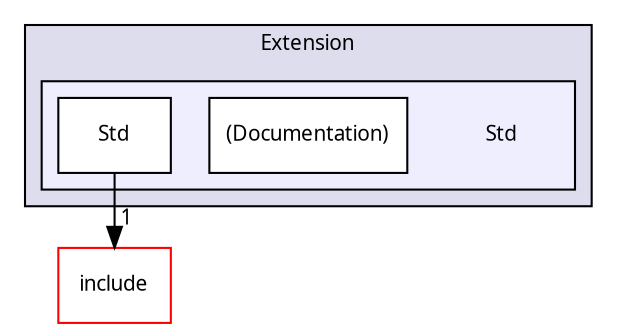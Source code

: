 digraph "Solution/Solution/Alicorn/Build/Extension/Std" {
  compound=true
  node [ fontsize="10", fontname="Verdana"];
  edge [ labelfontsize="10", labelfontname="Verdana"];
  subgraph clusterdir_0b18862fbca7419df2afb4c521d2159e {
    graph [ bgcolor="#ddddee", pencolor="black", label="Extension" fontname="Verdana", fontsize="10", URL="dir_0b18862fbca7419df2afb4c521d2159e.html"]
  subgraph clusterdir_40da31625bd798043a5d0ed69e66f034 {
    graph [ bgcolor="#eeeeff", pencolor="black", label="" URL="dir_40da31625bd798043a5d0ed69e66f034.html"];
    dir_40da31625bd798043a5d0ed69e66f034 [shape=plaintext label="Std"];
    dir_198657b4db9194b839c64b0129f94b00 [shape=box label="(Documentation)" color="black" fillcolor="white" style="filled" URL="dir_198657b4db9194b839c64b0129f94b00.html"];
    dir_c36d3d2de71362fee3e415c36cb8be77 [shape=box label="Std" color="black" fillcolor="white" style="filled" URL="dir_c36d3d2de71362fee3e415c36cb8be77.html"];
  }
  }
  dir_3e485b6767415191f62ea634d9473613 [shape=box label="include" fillcolor="white" style="filled" color="red" URL="dir_3e485b6767415191f62ea634d9473613.html"];
  dir_c36d3d2de71362fee3e415c36cb8be77->dir_3e485b6767415191f62ea634d9473613 [headlabel="1", labeldistance=1.5 headhref="dir_000038_000048.html"];
}
